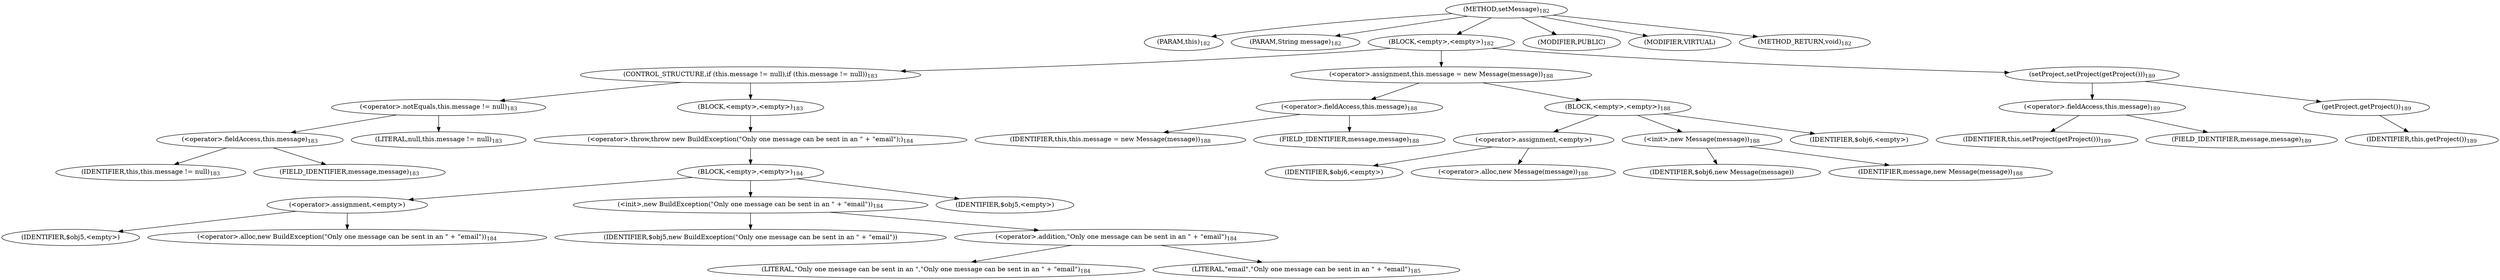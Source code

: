 digraph "setMessage" {  
"199" [label = <(METHOD,setMessage)<SUB>182</SUB>> ]
"15" [label = <(PARAM,this)<SUB>182</SUB>> ]
"200" [label = <(PARAM,String message)<SUB>182</SUB>> ]
"201" [label = <(BLOCK,&lt;empty&gt;,&lt;empty&gt;)<SUB>182</SUB>> ]
"202" [label = <(CONTROL_STRUCTURE,if (this.message != null),if (this.message != null))<SUB>183</SUB>> ]
"203" [label = <(&lt;operator&gt;.notEquals,this.message != null)<SUB>183</SUB>> ]
"204" [label = <(&lt;operator&gt;.fieldAccess,this.message)<SUB>183</SUB>> ]
"14" [label = <(IDENTIFIER,this,this.message != null)<SUB>183</SUB>> ]
"205" [label = <(FIELD_IDENTIFIER,message,message)<SUB>183</SUB>> ]
"206" [label = <(LITERAL,null,this.message != null)<SUB>183</SUB>> ]
"207" [label = <(BLOCK,&lt;empty&gt;,&lt;empty&gt;)<SUB>183</SUB>> ]
"208" [label = <(&lt;operator&gt;.throw,throw new BuildException(&quot;Only one message can be sent in an &quot; + &quot;email&quot;);)<SUB>184</SUB>> ]
"209" [label = <(BLOCK,&lt;empty&gt;,&lt;empty&gt;)<SUB>184</SUB>> ]
"210" [label = <(&lt;operator&gt;.assignment,&lt;empty&gt;)> ]
"211" [label = <(IDENTIFIER,$obj5,&lt;empty&gt;)> ]
"212" [label = <(&lt;operator&gt;.alloc,new BuildException(&quot;Only one message can be sent in an &quot; + &quot;email&quot;))<SUB>184</SUB>> ]
"213" [label = <(&lt;init&gt;,new BuildException(&quot;Only one message can be sent in an &quot; + &quot;email&quot;))<SUB>184</SUB>> ]
"214" [label = <(IDENTIFIER,$obj5,new BuildException(&quot;Only one message can be sent in an &quot; + &quot;email&quot;))> ]
"215" [label = <(&lt;operator&gt;.addition,&quot;Only one message can be sent in an &quot; + &quot;email&quot;)<SUB>184</SUB>> ]
"216" [label = <(LITERAL,&quot;Only one message can be sent in an &quot;,&quot;Only one message can be sent in an &quot; + &quot;email&quot;)<SUB>184</SUB>> ]
"217" [label = <(LITERAL,&quot;email&quot;,&quot;Only one message can be sent in an &quot; + &quot;email&quot;)<SUB>185</SUB>> ]
"218" [label = <(IDENTIFIER,$obj5,&lt;empty&gt;)> ]
"219" [label = <(&lt;operator&gt;.assignment,this.message = new Message(message))<SUB>188</SUB>> ]
"220" [label = <(&lt;operator&gt;.fieldAccess,this.message)<SUB>188</SUB>> ]
"16" [label = <(IDENTIFIER,this,this.message = new Message(message))<SUB>188</SUB>> ]
"221" [label = <(FIELD_IDENTIFIER,message,message)<SUB>188</SUB>> ]
"222" [label = <(BLOCK,&lt;empty&gt;,&lt;empty&gt;)<SUB>188</SUB>> ]
"223" [label = <(&lt;operator&gt;.assignment,&lt;empty&gt;)> ]
"224" [label = <(IDENTIFIER,$obj6,&lt;empty&gt;)> ]
"225" [label = <(&lt;operator&gt;.alloc,new Message(message))<SUB>188</SUB>> ]
"226" [label = <(&lt;init&gt;,new Message(message))<SUB>188</SUB>> ]
"227" [label = <(IDENTIFIER,$obj6,new Message(message))> ]
"228" [label = <(IDENTIFIER,message,new Message(message))<SUB>188</SUB>> ]
"229" [label = <(IDENTIFIER,$obj6,&lt;empty&gt;)> ]
"230" [label = <(setProject,setProject(getProject()))<SUB>189</SUB>> ]
"231" [label = <(&lt;operator&gt;.fieldAccess,this.message)<SUB>189</SUB>> ]
"18" [label = <(IDENTIFIER,this,setProject(getProject()))<SUB>189</SUB>> ]
"232" [label = <(FIELD_IDENTIFIER,message,message)<SUB>189</SUB>> ]
"233" [label = <(getProject,getProject())<SUB>189</SUB>> ]
"17" [label = <(IDENTIFIER,this,getProject())<SUB>189</SUB>> ]
"234" [label = <(MODIFIER,PUBLIC)> ]
"235" [label = <(MODIFIER,VIRTUAL)> ]
"236" [label = <(METHOD_RETURN,void)<SUB>182</SUB>> ]
  "199" -> "15" 
  "199" -> "200" 
  "199" -> "201" 
  "199" -> "234" 
  "199" -> "235" 
  "199" -> "236" 
  "201" -> "202" 
  "201" -> "219" 
  "201" -> "230" 
  "202" -> "203" 
  "202" -> "207" 
  "203" -> "204" 
  "203" -> "206" 
  "204" -> "14" 
  "204" -> "205" 
  "207" -> "208" 
  "208" -> "209" 
  "209" -> "210" 
  "209" -> "213" 
  "209" -> "218" 
  "210" -> "211" 
  "210" -> "212" 
  "213" -> "214" 
  "213" -> "215" 
  "215" -> "216" 
  "215" -> "217" 
  "219" -> "220" 
  "219" -> "222" 
  "220" -> "16" 
  "220" -> "221" 
  "222" -> "223" 
  "222" -> "226" 
  "222" -> "229" 
  "223" -> "224" 
  "223" -> "225" 
  "226" -> "227" 
  "226" -> "228" 
  "230" -> "231" 
  "230" -> "233" 
  "231" -> "18" 
  "231" -> "232" 
  "233" -> "17" 
}
